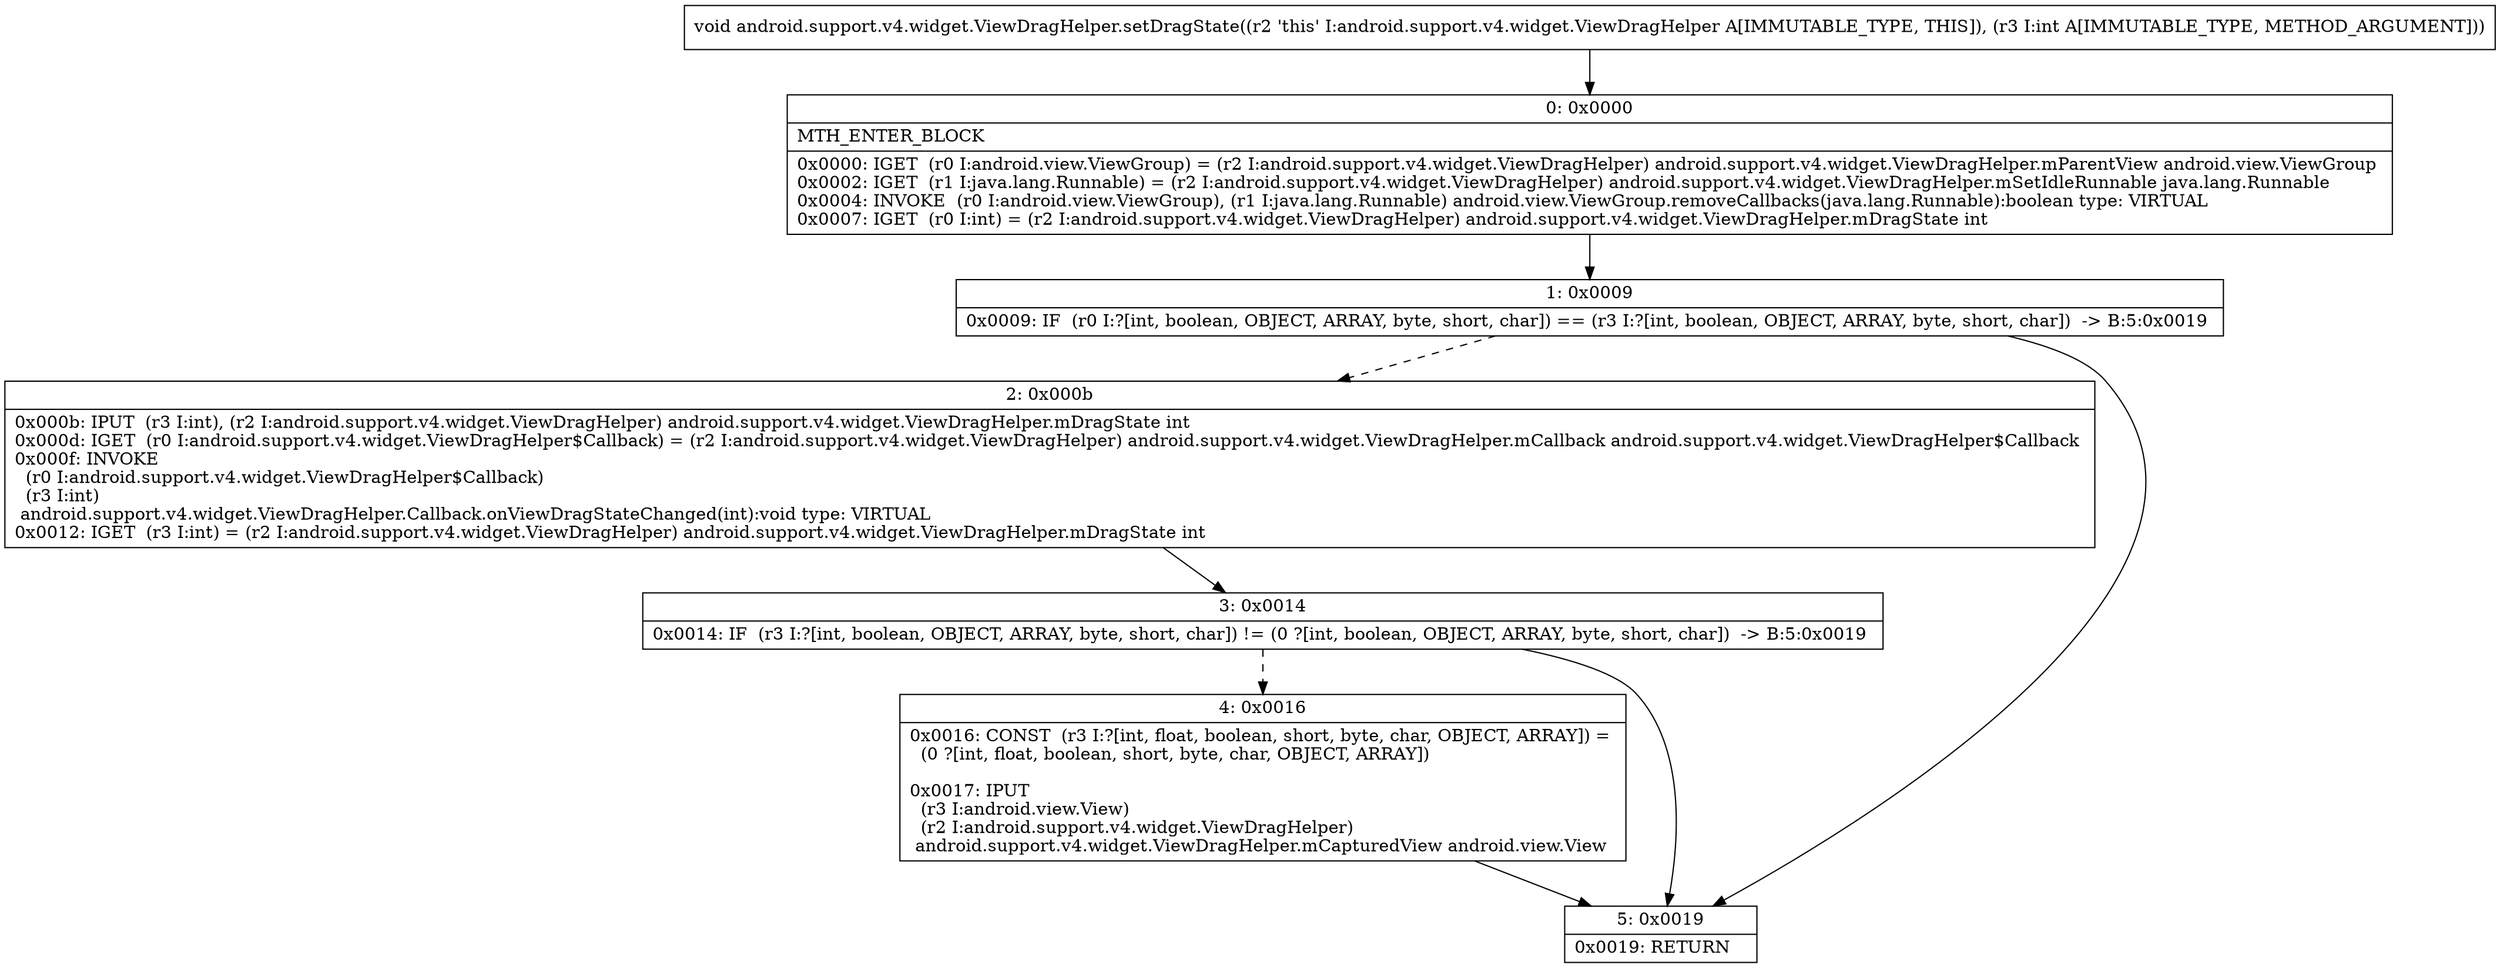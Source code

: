 digraph "CFG forandroid.support.v4.widget.ViewDragHelper.setDragState(I)V" {
Node_0 [shape=record,label="{0\:\ 0x0000|MTH_ENTER_BLOCK\l|0x0000: IGET  (r0 I:android.view.ViewGroup) = (r2 I:android.support.v4.widget.ViewDragHelper) android.support.v4.widget.ViewDragHelper.mParentView android.view.ViewGroup \l0x0002: IGET  (r1 I:java.lang.Runnable) = (r2 I:android.support.v4.widget.ViewDragHelper) android.support.v4.widget.ViewDragHelper.mSetIdleRunnable java.lang.Runnable \l0x0004: INVOKE  (r0 I:android.view.ViewGroup), (r1 I:java.lang.Runnable) android.view.ViewGroup.removeCallbacks(java.lang.Runnable):boolean type: VIRTUAL \l0x0007: IGET  (r0 I:int) = (r2 I:android.support.v4.widget.ViewDragHelper) android.support.v4.widget.ViewDragHelper.mDragState int \l}"];
Node_1 [shape=record,label="{1\:\ 0x0009|0x0009: IF  (r0 I:?[int, boolean, OBJECT, ARRAY, byte, short, char]) == (r3 I:?[int, boolean, OBJECT, ARRAY, byte, short, char])  \-\> B:5:0x0019 \l}"];
Node_2 [shape=record,label="{2\:\ 0x000b|0x000b: IPUT  (r3 I:int), (r2 I:android.support.v4.widget.ViewDragHelper) android.support.v4.widget.ViewDragHelper.mDragState int \l0x000d: IGET  (r0 I:android.support.v4.widget.ViewDragHelper$Callback) = (r2 I:android.support.v4.widget.ViewDragHelper) android.support.v4.widget.ViewDragHelper.mCallback android.support.v4.widget.ViewDragHelper$Callback \l0x000f: INVOKE  \l  (r0 I:android.support.v4.widget.ViewDragHelper$Callback)\l  (r3 I:int)\l android.support.v4.widget.ViewDragHelper.Callback.onViewDragStateChanged(int):void type: VIRTUAL \l0x0012: IGET  (r3 I:int) = (r2 I:android.support.v4.widget.ViewDragHelper) android.support.v4.widget.ViewDragHelper.mDragState int \l}"];
Node_3 [shape=record,label="{3\:\ 0x0014|0x0014: IF  (r3 I:?[int, boolean, OBJECT, ARRAY, byte, short, char]) != (0 ?[int, boolean, OBJECT, ARRAY, byte, short, char])  \-\> B:5:0x0019 \l}"];
Node_4 [shape=record,label="{4\:\ 0x0016|0x0016: CONST  (r3 I:?[int, float, boolean, short, byte, char, OBJECT, ARRAY]) = \l  (0 ?[int, float, boolean, short, byte, char, OBJECT, ARRAY])\l \l0x0017: IPUT  \l  (r3 I:android.view.View)\l  (r2 I:android.support.v4.widget.ViewDragHelper)\l android.support.v4.widget.ViewDragHelper.mCapturedView android.view.View \l}"];
Node_5 [shape=record,label="{5\:\ 0x0019|0x0019: RETURN   \l}"];
MethodNode[shape=record,label="{void android.support.v4.widget.ViewDragHelper.setDragState((r2 'this' I:android.support.v4.widget.ViewDragHelper A[IMMUTABLE_TYPE, THIS]), (r3 I:int A[IMMUTABLE_TYPE, METHOD_ARGUMENT])) }"];
MethodNode -> Node_0;
Node_0 -> Node_1;
Node_1 -> Node_2[style=dashed];
Node_1 -> Node_5;
Node_2 -> Node_3;
Node_3 -> Node_4[style=dashed];
Node_3 -> Node_5;
Node_4 -> Node_5;
}

